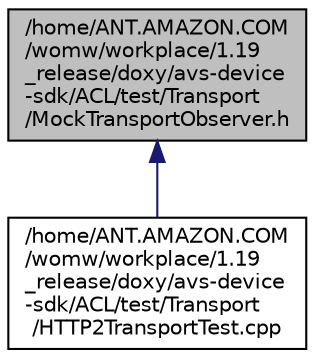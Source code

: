 digraph "/home/ANT.AMAZON.COM/womw/workplace/1.19_release/doxy/avs-device-sdk/ACL/test/Transport/MockTransportObserver.h"
{
  edge [fontname="Helvetica",fontsize="10",labelfontname="Helvetica",labelfontsize="10"];
  node [fontname="Helvetica",fontsize="10",shape=record];
  Node21 [label="/home/ANT.AMAZON.COM\l/womw/workplace/1.19\l_release/doxy/avs-device\l-sdk/ACL/test/Transport\l/MockTransportObserver.h",height=0.2,width=0.4,color="black", fillcolor="grey75", style="filled", fontcolor="black"];
  Node21 -> Node22 [dir="back",color="midnightblue",fontsize="10",style="solid",fontname="Helvetica"];
  Node22 [label="/home/ANT.AMAZON.COM\l/womw/workplace/1.19\l_release/doxy/avs-device\l-sdk/ACL/test/Transport\l/HTTP2TransportTest.cpp",height=0.2,width=0.4,color="black", fillcolor="white", style="filled",URL="$_h_t_t_p2_transport_test_8cpp.html"];
}
